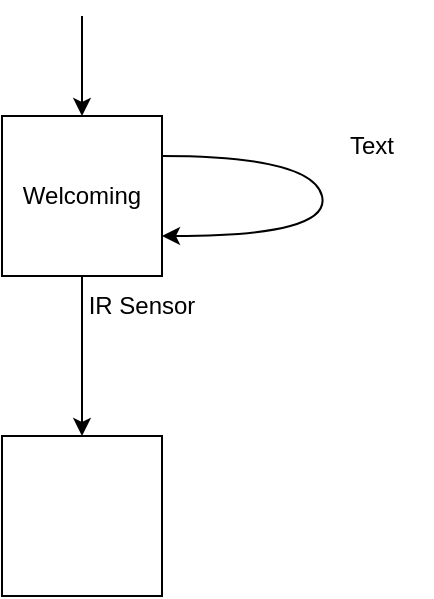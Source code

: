 <mxfile version="20.5.1" type="device"><diagram id="MdZeygB4jEOoxPQ6IqTe" name="Page-1"><mxGraphModel dx="881" dy="438" grid="1" gridSize="10" guides="1" tooltips="1" connect="1" arrows="1" fold="1" page="1" pageScale="1" pageWidth="850" pageHeight="1100" math="0" shadow="0"><root><mxCell id="0"/><mxCell id="1" parent="0"/><mxCell id="ALlioI1HhmNL_lg1-q3Y-2" value="Welcoming" style="whiteSpace=wrap;html=1;aspect=fixed;" vertex="1" parent="1"><mxGeometry x="385" y="80" width="80" height="80" as="geometry"/></mxCell><mxCell id="ALlioI1HhmNL_lg1-q3Y-3" value="" style="endArrow=classic;html=1;rounded=0;entryX=0.5;entryY=0;entryDx=0;entryDy=0;" edge="1" parent="1" target="ALlioI1HhmNL_lg1-q3Y-2"><mxGeometry width="50" height="50" relative="1" as="geometry"><mxPoint x="425" y="30" as="sourcePoint"/><mxPoint x="450" y="300" as="targetPoint"/></mxGeometry></mxCell><mxCell id="ALlioI1HhmNL_lg1-q3Y-4" value="" style="endArrow=classic;html=1;rounded=0;exitX=0.5;exitY=1;exitDx=0;exitDy=0;entryX=0.5;entryY=0;entryDx=0;entryDy=0;" edge="1" parent="1" source="ALlioI1HhmNL_lg1-q3Y-2" target="ALlioI1HhmNL_lg1-q3Y-5"><mxGeometry width="50" height="50" relative="1" as="geometry"><mxPoint x="430" y="160" as="sourcePoint"/><mxPoint x="425" y="220" as="targetPoint"/></mxGeometry></mxCell><mxCell id="ALlioI1HhmNL_lg1-q3Y-5" value="" style="whiteSpace=wrap;html=1;aspect=fixed;" vertex="1" parent="1"><mxGeometry x="385" y="240" width="80" height="80" as="geometry"/></mxCell><mxCell id="ALlioI1HhmNL_lg1-q3Y-6" value="IR Sensor" style="text;html=1;strokeColor=none;fillColor=none;align=center;verticalAlign=middle;whiteSpace=wrap;rounded=0;" vertex="1" parent="1"><mxGeometry x="425" y="160" width="60" height="30" as="geometry"/></mxCell><mxCell id="ALlioI1HhmNL_lg1-q3Y-7" value="" style="curved=1;endArrow=classic;html=1;rounded=0;exitX=1;exitY=0.25;exitDx=0;exitDy=0;entryX=1;entryY=0.75;entryDx=0;entryDy=0;" edge="1" parent="1" source="ALlioI1HhmNL_lg1-q3Y-2" target="ALlioI1HhmNL_lg1-q3Y-2"><mxGeometry width="50" height="50" relative="1" as="geometry"><mxPoint x="540" y="130" as="sourcePoint"/><mxPoint x="590" y="80" as="targetPoint"/><Array as="points"><mxPoint x="540" y="100"/><mxPoint x="550" y="140"/></Array></mxGeometry></mxCell><mxCell id="ALlioI1HhmNL_lg1-q3Y-8" value="Text" style="text;html=1;strokeColor=none;fillColor=none;align=center;verticalAlign=middle;whiteSpace=wrap;rounded=0;" vertex="1" parent="1"><mxGeometry x="540" y="80" width="60" height="30" as="geometry"/></mxCell></root></mxGraphModel></diagram></mxfile>